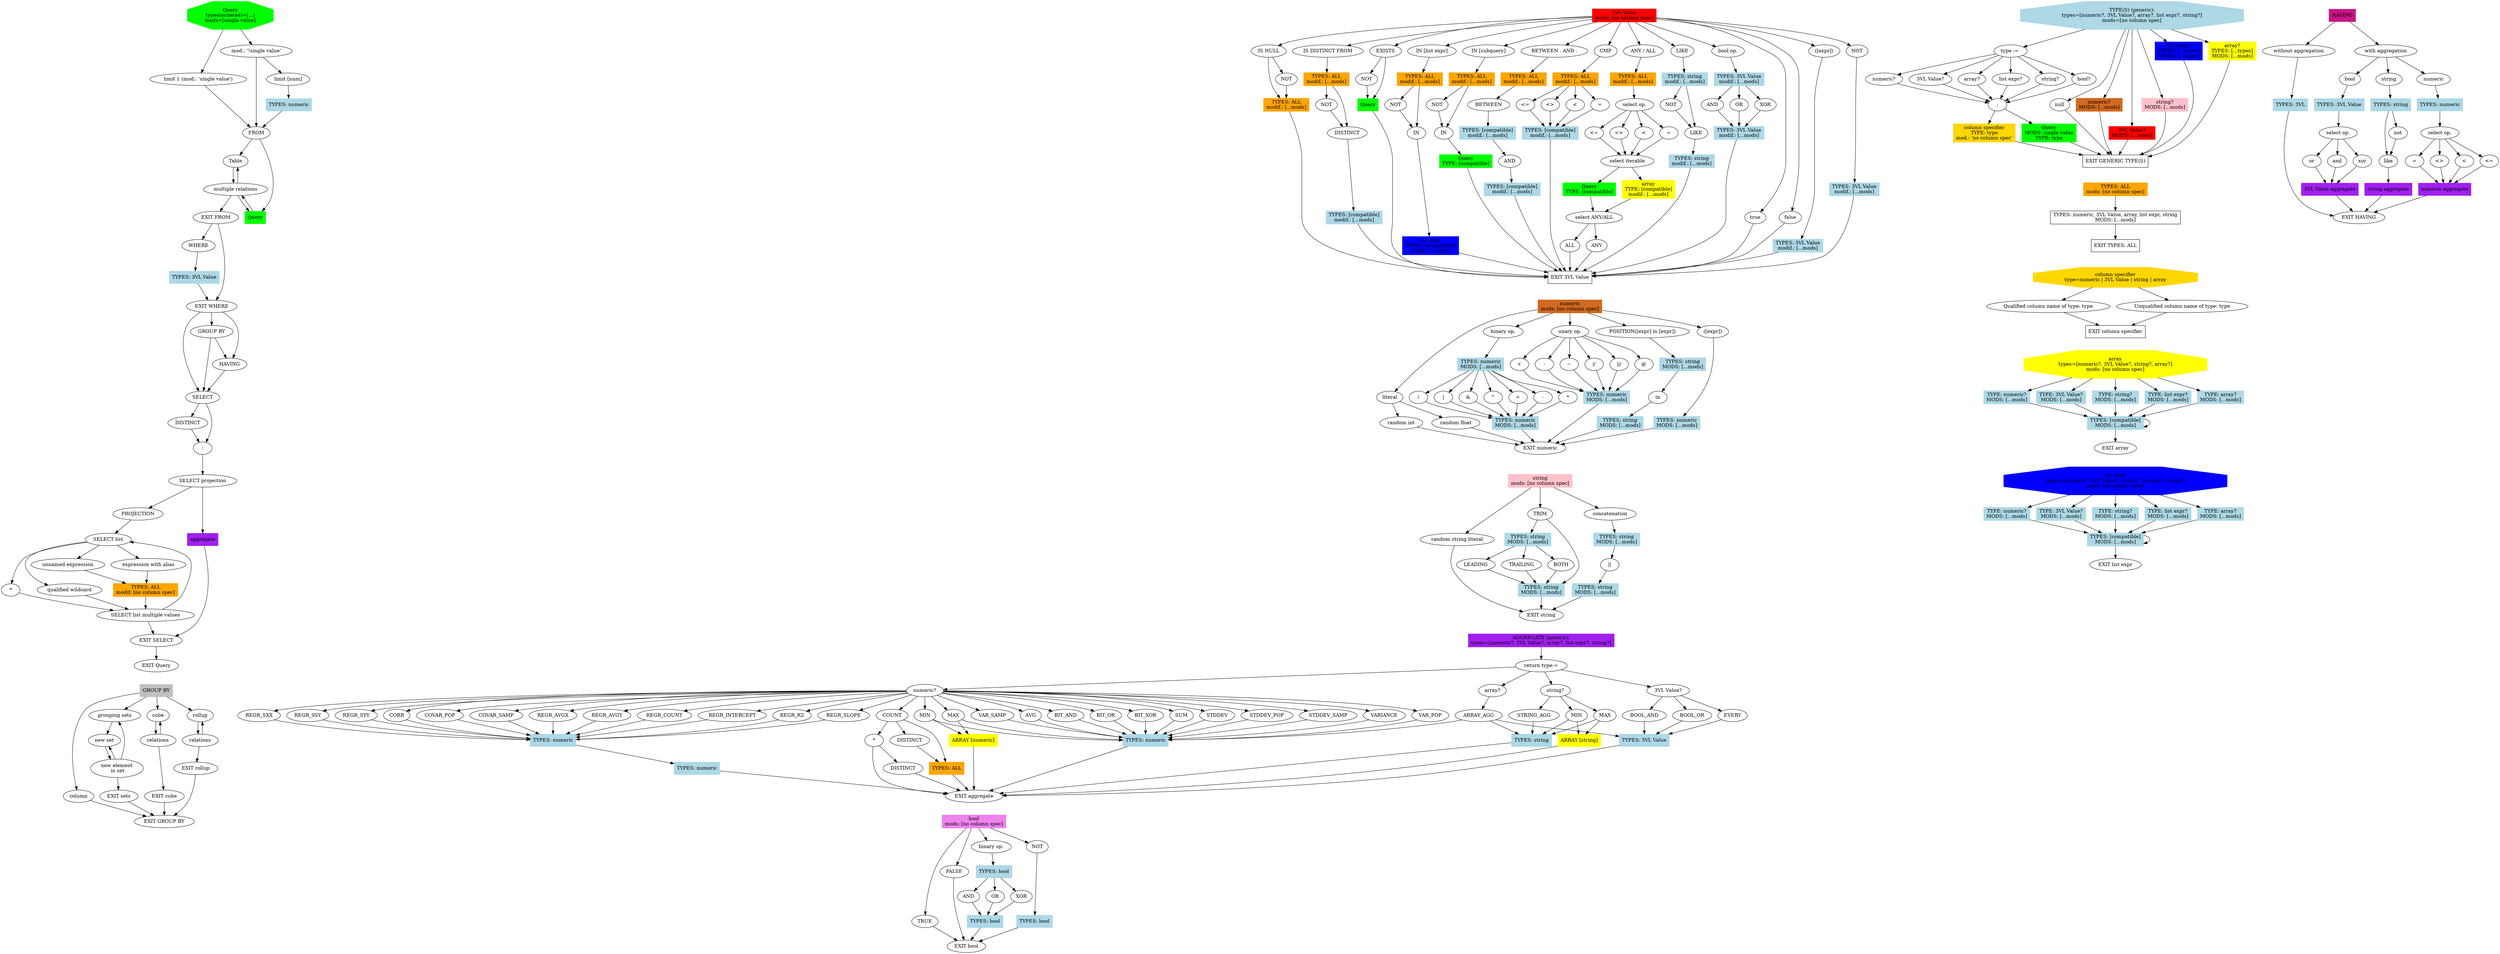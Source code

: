 # Structure is ALWAYS as follows:
# 1. General rule is place function definitions inside their own subgraphs.
# 2. Functional node begins from the node_name node.

# 3. Function definitions look as follows:
# 1) Node with parameters:
# subgraph def_{node_name} {
#     {node_name} [
#         TYPES="[{type_name}, ...]" OR "[any]" OR "[known]" OR "[compatible]",
#         TYPE="{type_name}, ..." OR "known",
#         MODS="[{mod_name}, ...]" OR "[...]" (passes all argument triggers further),
#         ...
#     ]
#     ...
# }
# TYPE, TYPES and MOD in definitions are only for type-checking.
# All specified types of modifiers (TYPE, TYPES, MOD) are required to be passed by caller.
# If TYPES="[any]", all types are selected.
# If TYPES="[compatible]" or TYPES="[known]", the types are popped from the reprective stacks.
# from the respective stacks

# 4. Optional node (with a question mark at the end in definition label):
# {node_name} [OPTIONAL="option_name"]
# option_name is the name of an option listed in function declaration.
# The node will be turned off or on respective to the function call parameters.

# 5. Exit a callable node:
# EXIT_{node_name} [label="EXIT {node_label}"]

# 6. Call a callable node with params:
# call{caller_num}_{node_name} [TYPES={...}, MODS={...}, ...]
# ... -> call...
# there can be multiple callers, so each caller should have a unique id
# values of TYPES and MOD are exact mathes to those in definition

# 7. Call a callable node without params:
# call{caller_num}_{node_name} [...]
# ... -> call...

# 8. These are ignored:
# 1) ... -> ... [color=none]
# 2) Graphviz params in [] (label, shape...)

# 9. Define a node before referencing it:
# FROM []
# Query -> FROM

# 10. Don't do this:
# ... -> ... -> ...

# 11. subgraph ignore {} is completely ignored

# 12. Do NOT use block comments /* */

# 13 [temporary]. Mark nodes that will generate a literal value with 100%
# probability as node[literal="t"]

# 14. To use modifiers provided in arguments, mark a node with trigger="MOD. NAME", trigger_mode="off" / trigger_mode="on"

digraph G {
    subgraph def_Query {
        Query [TYPES="[any]", MODS="[single value]", label="Query\ntypes(ordered)=[...]\nmods=[single value]", shape=octagon, style=filled, color=green]
        EXIT_Query [label="EXIT Query"]

        FROM []

        single_value_true [label="limit 1 (mod.: 'single value')", trigger="single value", trigger_mode="on"]
        Query -> single_value_true
        single_value_true -> FROM

        single_value_false [label="mod.: '!single value'", trigger="single value", trigger_mode="off"]
        Query -> single_value_false
        single_value_false -> FROM

        limit [label="limit [num]"]
        single_value_false -> limit
        call61_types [TYPES="[numeric]", MODS="[no column spec]", label="TYPES: numeric", shape=rectangle, style=filled, color=lightblue]
        limit -> call61_types
        call61_types -> FROM

        FROM_multiple_relations [label="multiple relations"]

        Table []
        FROM -> Table
        Table -> FROM_multiple_relations
        FROM_multiple_relations -> Table

        call0_Query [label="Query", shape=rectangle, TYPES="[any]", MODS="[]", style=filled, color=green]
        FROM -> call0_Query
        call0_Query -> FROM_multiple_relations
        FROM_multiple_relations -> call0_Query

        EXIT_FROM [label="EXIT FROM"]
        FROM_multiple_relations -> EXIT_FROM

        WHERE [label="WHERE"]
        EXIT_FROM -> WHERE

        call53_types [TYPES="[3VL Value]", label="TYPES: 3VL Value", shape=rectangle, style=filled, color=lightblue]
        WHERE -> call53_types

        SELECT []
        EXIT_WHERE [label="EXIT WHERE"]
        call53_types -> EXIT_WHERE
        EXIT_WHERE -> SELECT
        EXIT_FROM -> EXIT_WHERE

        call0_group_by[label="GROUP BY"]
        EXIT_WHERE -> call0_group_by
        
        call0_having[label = "HAVING"]
        call0_group_by -> call0_having
        EXIT_WHERE -> call0_having
        SELECT []
        EXIT_SELECT [label="EXIT SELECT"]
        call0_group_by -> SELECT
        call0_having -> SELECT
        // call0_group_by [label="GROUP BY Statement", TYPES="[known]", shape=rectangle, style=filled, color=gray]
        // EXIT_WHERE -> call0_group_by
        // call0_group_by -> SELECT

        SELECT_DISTINCT [label="DISTINCT"]
        // SELECT_PERCENT [label="PERCENT"]
        // SELECT_TOP [label="TOP"]
        // call43_types [TYPES="[numeric]", label="TYPES: numeric", shape=rectangle, style=filled, color=lightblue]
        // SELECT_WITH_TIES [label="WITH TIES"]
        SELECT_distinct_end [label=";"]
        // SELECT_percent_end [label=";"]

        SELECT -> SELECT_DISTINCT
        SELECT_DISTINCT -> SELECT_distinct_end
        SELECT -> SELECT_distinct_end
        // SELECT_distinct_end -> SELECT_TOP
        // SELECT_TOP -> call43_types
        // call43_types -> SELECT_PERCENT
        // SELECT_PERCENT -> SELECT_percent_end
        // call43_types -> SELECT_percent_end
        // SELECT_percent_end -> SELECT_WITH_TIES

        SELECT_projection [label="SELECT projection"]
        PROJECTION[]
        SELECT_projection -> PROJECTION
        // SELECT_WITH_TIES -> SELECT_projection
        SELECT_distinct_end -> SELECT_projection
        // SELECT_percent_end -> SELECT_projection
        //COUNT_wildcard[label="COUNT(*)"]
        //COUNT_distinct[label="DISTINCT"]
        
        call0_aggregate [label="aggregate", TYPES = "[any]", shape="rectagle", style=filled, color=purple]
        SELECT_projection -> call0_aggregate
        call0_aggregate -> EXIT_SELECT

        SELECT_list [label="SELECT list"]
        SELECT_wildcard[label="*"]
        SELECT_qualified_wildcard[label="qualified wildcard"]
        SELECT_unnamed_expr[label="unnamed expression"]
        SELECT_expr_with_alias[label="expression with alias"]
        SELECT_list_multiple_values[label="SELECT list multiple values"]

        PROJECTION -> SELECT_list
        SELECT_list -> SELECT_wildcard
        SELECT_list -> SELECT_qualified_wildcard
        SELECT_list -> SELECT_unnamed_expr
        SELECT_list -> SELECT_expr_with_alias
        call7_types_all [label="TYPES: ALL\nmodif: [no column spec]", MODS="[no column spec]", shape=rectangle, style=filled, color=orange]
        SELECT_unnamed_expr -> call7_types_all
        SELECT_expr_with_alias -> call7_types_all

        // call0_aggregate_function [label="aggregate function*", TYPES="[known]", shape=rectangle, style=filled, color=peru]
        SELECT_wildcard -> SELECT_list_multiple_values // call0_aggregate_function
        SELECT_qualified_wildcard -> SELECT_list_multiple_values // call0_aggregate_function
        // call0_aggregate_function -> SELECT_list_multiple_values
        call7_types_all -> SELECT_list_multiple_values // call0_aggregate_function
        SELECT_list_multiple_values -> EXIT_SELECT
        SELECT_list_multiple_values -> SELECT_list

        // call0_having [label="HAVING", TYPES="[known]", MODS="[]", shape=rectangle, style=filled, color=mediumvioletred]
        // EXIT_SELECT -> call0_having
        // call0_having -> EXIT_Query
        
        EXIT_SELECT -> EXIT_Query
    }

    subgraph def_VAL_3 {
        VAL_3 [shape=rectangle, label="3VL Value\nmods: [no column spec]", MODS="[no column spec]", style=filled, color=red]
        EXIT_VAL_3 [shape=rectangle, label="EXIT 3VL Value"]

        IsNull [label="IS NULL"]
        call0_types_all [label="TYPES: ALL\nmodif.: [...mods]", MODS="[...]", shape=rectangle, style=filled, color=orange]
        VAL_3 -> IsNull
        IsNull -> call0_types_all
        IsNull_not [label="NOT"]
        IsNull -> IsNull_not
        IsNull_not -> call0_types_all
        call0_types_all -> EXIT_VAL_3

        IsDistinctFrom [label="IS DISTINCT FROM"]
        call1_types_all [label="TYPES: ALL\nmodif.: [...mods]", MODS="[...]", shape=rectangle, style=filled, color=orange]
        IsDistinctNOT [label="NOT"]
        DISTINCT []
        call21_types [MODS="[...]", TYPES="[compatible]", label="TYPES: [compatible]\nmodif.: [...mods]", shape=rectangle, style=filled, color=lightblue]
        VAL_3 -> IsDistinctFrom
        IsDistinctFrom -> call1_types_all
        call1_types_all -> IsDistinctNOT
        IsDistinctNOT -> DISTINCT
        call1_types_all -> DISTINCT
        DISTINCT -> call21_types
        call21_types -> EXIT_VAL_3

        Exists_not [label="NOT"]
        Exists [label="EXISTS"]
        call2_Query [TYPES="[any]", MODS="[]", label="Query", shape=rectangle, style=filled, color=green]
        VAL_3 -> Exists
        Exists -> call2_Query
        call2_Query -> EXIT_VAL_3
        Exists -> Exists_not
        Exists_not -> call2_Query

        InList[label="IN [list expr]"]
        InListNot [label="NOT"]
        InListIn [label="IN"]
        VAL_3 -> InList
        call2_types_all [label="TYPES: ALL\nmodif.: [...mods]", MODS="[...]", shape=rectangle, style=filled, color=orange]
        InList -> call2_types_all
        call2_types_all -> InListNot
        InListNot -> InListIn
        call2_types_all -> InListIn
        call1_list_expr [TYPES="[compatible]", MODS="[...]", label="list expr\nTYPES: [compatible]\nmodif.: [...mods]", shape=rectangle, style=filled, color=blue]
        InListIn -> call1_list_expr
        call1_list_expr -> EXIT_VAL_3

        InSubquery[label="IN [subquery]"]
        InSubqueryNot [label="NOT"]
        InSubqueryIn [label="IN"]
        call3_types_all [label="TYPES: ALL\nmodif.: [...mods]", MODS="[...]", shape=rectangle, style=filled, color=orange]
        VAL_3 -> InSubquery
        InSubquery -> call3_types_all
        call3_types_all -> InSubqueryNot
        InSubqueryNot -> InSubqueryIn
        call3_types_all -> InSubqueryIn
        call3_Query [TYPES="[compatible]", MODS="[]", label="Query\nTYPE: [compatible]", shape=rectangle, style=filled, color=green]
        InSubqueryIn -> call3_Query
        call3_Query -> EXIT_VAL_3

        Between[label="BETWEEN . AND ."]
        BetweenBetween [label="BETWEEN"]
        BetweenBetweenAnd [label="AND"]
        VAL_3 -> Between
        call4_types_all [label="TYPES: ALL\nmodif.: [...mods]", MODS="[...]", shape=rectangle, style=filled, color=orange]
        Between -> call4_types_all
        call4_types_all -> BetweenBetween
        call22_types [MODS="[...]", TYPES="[compatible]", label="TYPES: [compatible]\nmodif.: [...mods]", shape=rectangle, style=filled, color=lightblue]
        BetweenBetween -> call22_types
        call22_types -> BetweenBetweenAnd
        call23_types [MODS="[...]", TYPES="[compatible]", label="TYPES: [compatible]\nmodif.: [...mods]", shape=rectangle, style=filled, color=lightblue]
        BetweenBetweenAnd -> call23_types
        call23_types -> EXIT_VAL_3

        BinaryComp[label="CMP"]
        BinaryCompLess [label="<"]
        BinaryCompEqual [label="="]
        BinaryCompLessEqual [label="<="]
        BinaryCompUnEqual [label="<>"]
        VAL_3 -> BinaryComp
        call5_types_all [label="TYPES: ALL\nmodif.: [...mods]", MODS="[...]", shape=rectangle, style=filled, color=orange]
        BinaryComp -> call5_types_all
        call24_types [MODS="[...]", TYPES="[compatible]", label="TYPES: [compatible]\nmodif.: [...mods]", shape=rectangle, style=filled, color=lightblue]
        call5_types_all -> BinaryCompLess
        BinaryCompLess -> call24_types
        call5_types_all -> BinaryCompEqual
        BinaryCompEqual -> call24_types
        call5_types_all -> BinaryCompLessEqual
        BinaryCompLessEqual -> call24_types
        call5_types_all -> BinaryCompUnEqual
        BinaryCompUnEqual -> call24_types
        call24_types -> EXIT_VAL_3

        AnyAll[label="ANY / ALL"]
        AnyAllSelectOp[label="select op."]
        AnyAllLess [label="<"]
        AnyAllEqual [label="="]
        AnyAllLessEqual [label="<="]
        AnyAllUnEqual [label="<>"]
        AnyAllSelectIter[label="select iterable"]
        AnyAllAnyAll[label="select ANY/ALL"]
        AnyAllAnyAllAny[label="ANY"]
        AnyAllAnyAllAll[label="ALL"]
        VAL_3 -> AnyAll
        call6_types_all [label="TYPES: ALL\nmodif.: [...mods]", MODS="[...]", shape=rectangle, style=filled, color=orange]
        AnyAll -> call6_types_all
        call6_types_all -> AnyAllSelectOp
        AnyAllSelectOp -> AnyAllLess
        AnyAllLess -> AnyAllSelectIter
        AnyAllSelectOp -> AnyAllEqual
        AnyAllEqual -> AnyAllSelectIter
        AnyAllSelectOp -> AnyAllLessEqual
        AnyAllLessEqual -> AnyAllSelectIter
        AnyAllSelectOp -> AnyAllUnEqual
        AnyAllUnEqual -> AnyAllSelectIter
        call4_Query [TYPES="[compatible]", label="Query\nTYPE: [compatible]", shape=rectangle, style=filled, color=green]
        AnyAllSelectIter -> call4_Query
        call4_Query -> AnyAllAnyAll
        call1_array [TYPES="[compatible]", MODS="[...]", label="array\nTYPE: [compatible]\nmodif.: [...mods]", shape=rectangle, style=filled, color=yellow]
        AnyAllSelectIter -> call1_array
        call1_array -> AnyAllAnyAll
        AnyAllAnyAll -> AnyAllAnyAllAny
        AnyAllAnyAllAny -> EXIT_VAL_3
        AnyAllAnyAll -> AnyAllAnyAllAll
        AnyAllAnyAllAll -> EXIT_VAL_3

        BinaryStringLike[label="LIKE"]
        BinaryStringLikeNot [label="NOT"]
        BinaryStringLikeIn [label="LIKE"]
        VAL_3 -> BinaryStringLike
        call25_types [MODS="[...]", TYPES="[string]", label="TYPES: string\nmodif.: [...mods]", shape=rectangle, style=filled, color=lightblue]
        BinaryStringLike -> call25_types
        call25_types -> BinaryStringLikeNot
        BinaryStringLikeNot -> BinaryStringLikeIn
        call25_types -> BinaryStringLikeIn
        call26_types [MODS="[...]", TYPES="[string]", label="TYPES: string\nmodif.: [...mods]", shape=rectangle, style=filled, color=lightblue]
        BinaryStringLikeIn -> call26_types
        call26_types -> EXIT_VAL_3

        BinaryBooleanOpV3[label="bool op."]
        BinaryBooleanOpV3AND [label="AND"]
        BinaryBooleanOpV3OR [label="OR"]
        BinaryBooleanOpV3XOR [label="XOR"]
        VAL_3 -> BinaryBooleanOpV3
        call27_types [MODS="[...]", TYPES="[3VL Value]", label="TYPES: 3VL Value\nmodif.: [...mods]", shape=rectangle, style=filled, color=lightblue]
        BinaryBooleanOpV3 -> call27_types
        call27_types -> BinaryBooleanOpV3AND
        call28_types [MODS="[...]", TYPES="[3VL Value]", label="TYPES: 3VL Value\nmodif.: [...mods]", shape=rectangle, style=filled, color=lightblue]
        BinaryBooleanOpV3AND -> call28_types
        call27_types -> BinaryBooleanOpV3OR
        BinaryBooleanOpV3OR -> call28_types
        call27_types -> BinaryBooleanOpV3XOR
        BinaryBooleanOpV3XOR -> call28_types
        call28_types -> EXIT_VAL_3

        true [literal="t"]
        VAL_3 -> true
        true -> EXIT_VAL_3
        false [literal="t"]
        VAL_3 -> false
        false -> EXIT_VAL_3

        Nested_VAL_3[label="([expr])"]
        VAL_3 -> Nested_VAL_3
        call29_types [MODS="[...]", TYPES="[3VL Value]", label="TYPES: 3VL Value\nmodif.: [...mods]", shape=rectangle, style=filled, color=lightblue]
        Nested_VAL_3 -> call29_types
        call29_types -> EXIT_VAL_3

        UnaryNot_VAL_3[label="NOT"]
        call30_types [MODS="[...]", TYPES="[3VL Value]", label="TYPES: 3VL Value\nmodif.: [...mods]", shape=rectangle, style=filled, color=lightblue]
        VAL_3 -> UnaryNot_VAL_3
        UnaryNot_VAL_3 -> call30_types
        call30_types -> EXIT_VAL_3
    }

    subgraph def_numeric {
        numeric [shape=rectangle, label="numeric\nmods: [no column spec]", MODS="[no column spec]", style=filled, color=chocolate]
        EXIT_numeric [label="EXIT numeric"]

        numeric_literal[label="literal", literal="t"]
        numeric -> numeric_literal
        numeric_literal_int[label="random int", literal="t"]
        numeric_literal -> numeric_literal_int
        numeric_literal_int -> EXIT_numeric
        numeric_literal_float[label="random float", literal="t"]
        numeric_literal -> numeric_literal_float
        numeric_literal_float -> EXIT_numeric

        BinaryNumericOp[label="binary op."]
        call47_types [TYPES="[numeric]", MODS="[...]", label="TYPES: numeric\nMODS: [...mods]", shape=rectangle, style=filled, color=lightblue]
        numeric -> BinaryNumericOp
        call48_types [TYPES="[numeric]", MODS="[...]", label="TYPES: numeric\nMODS: [...mods]", shape=rectangle, style=filled, color=lightblue]
        BinaryNumericOp -> call48_types
        binary_numeric_plus [label="+"]
        call48_types -> binary_numeric_plus
        binary_numeric_plus -> call47_types
        binary_numeric_minus [label="-"]
        call48_types -> binary_numeric_minus
        binary_numeric_minus -> call47_types
        binary_numeric_mul [label="*"]
        call48_types -> binary_numeric_mul
        binary_numeric_mul -> call47_types
        binary_numeric_div [label="/"]
        call48_types -> binary_numeric_div
        binary_numeric_div -> call47_types
        binary_numeric_bin_or [label="|"]
        call48_types -> binary_numeric_bin_or
        binary_numeric_bin_or -> call47_types
        binary_numeric_bin_and [label="&"]
        call48_types -> binary_numeric_bin_and
        binary_numeric_bin_and -> call47_types
        binary_numeric_bin_xor [label="^"]
        call48_types -> binary_numeric_bin_xor
        binary_numeric_bin_xor -> call47_types
        call47_types -> EXIT_numeric

        UnaryNumericOp [label="unary op."]
        call1_types [TYPES="[numeric]", MODS="[...]", label="TYPES: numeric\nMODS: [...mods]", shape=rectangle, style=filled, color=lightblue]
        numeric -> UnaryNumericOp
        unary_numeric_plus[label="+"]
        UnaryNumericOp -> unary_numeric_plus
        unary_numeric_plus -> call1_types
        unary_numeric_minus[label="-"]
        UnaryNumericOp -> unary_numeric_minus
        unary_numeric_minus -> call1_types
        unary_numeric_bin_not [label="~"]
        UnaryNumericOp -> unary_numeric_bin_not
        unary_numeric_bin_not -> call1_types
        unary_numeric_sq_root [label="|/"]
        UnaryNumericOp -> unary_numeric_sq_root
        unary_numeric_sq_root -> call1_types
        unary_numeric_cub_root [label="||/"]
        UnaryNumericOp -> unary_numeric_cub_root
        unary_numeric_cub_root -> call1_types
        // unary_numeric_postfix_fact [label="!"]         // THESE 2 WERE REMOVED FROM POSTGRESQL
        // UnaryNumericOp -> unary_numeric_postfix_fact
        // unary_numeric_postfix_fact -> call1_types
        // unary_numeric_prefix_fact [label="!!"]
        // UnaryNumericOp -> unary_numeric_prefix_fact
        // unary_numeric_prefix_fact -> call1_types
        unary_numeric_abs [label="@"]
        UnaryNumericOp -> unary_numeric_abs
        unary_numeric_abs -> call1_types
        call1_types -> EXIT_numeric

        numeric_string_Position[label="POSITION([expr] in [expr])"]
        numeric -> numeric_string_Position
        call2_types [TYPES="[string]", MODS="[...]", label="TYPES: string\nMODS: [...mods]", shape=rectangle, style=filled, color=lightblue]
        numeric_string_Position -> call2_types
        string_position_in [label="in"]
        call2_types -> string_position_in
        call3_types [TYPES="[string]", MODS="[...]", label="TYPES: string\nMODS: [...mods]", shape=rectangle, style=filled, color=lightblue]
        string_position_in -> call3_types
        call3_types -> EXIT_numeric

        Nested_numeric[label="([expr])"]
        numeric -> Nested_numeric
        call4_types [TYPES="[numeric]", MODS="[...]", label="TYPES: numeric\nMODS: [...mods]", shape=rectangle, style=filled, color=lightblue]
        Nested_numeric -> call4_types
        call4_types -> EXIT_numeric
    }

    subgraph def_string {
        string [label="string\nmods: [no column spec]", MODS="[no column spec]", shape=rectangle, style=filled, color=pink]
        EXIT_string [label="EXIT string"]

        string_literal [label="random string literal", literal="t"]
        string -> string_literal
        string_literal -> EXIT_string

        string_trim[label="TRIM"]
        string -> string_trim
        call5_types [TYPES="[string]", MODS="[...]", label="TYPES: string\nMODS: [...mods]", shape=rectangle, style=filled, color=lightblue]
        string_trim -> call5_types
        call6_types [TYPES="[string]", MODS="[...]", label="TYPES: string\nMODS: [...mods]", shape=rectangle, style=filled, color=lightblue]
        string_trim -> call6_types
        BOTH []
        call6_types -> BOTH
        BOTH -> call5_types
        LEADING []
        call6_types -> LEADING
        LEADING -> call5_types
        TRAILING []
        call6_types -> TRAILING
        TRAILING -> call5_types
        call5_types -> EXIT_string

        string_concat [label="concatenation"]
        string -> string_concat
        call7_types [TYPES="[string]", MODS="[...]", label="TYPES: string\nMODS: [...mods]", shape=rectangle, style=filled, color=lightblue]
        string_concat -> call7_types
        string_concat_concat [label="||"]
        call7_types -> string_concat_concat
        call8_types [TYPES="[string]", MODS="[...]", label="TYPES: string\nMODS: [...mods]", shape=rectangle, style=filled, color=lightblue]
        string_concat_concat -> call8_types
        call8_types -> EXIT_string

        // string_substring[label="substring"]
        // string -> string_substring
        // call9_types [TYPES="[string]", MODS="[...]", label="TYPES: string\nMODS: [...mods]", shape=rectangle, style=filled, color=lightblue]
        // string_substring -> call9_types
        // string_substr_numeric_from_from[label="from"]
        // call9_types -> string_substr_numeric_from_from
        // call10_types [TYPES="[numeric]", MODS="[...]", label="TYPES: numeric\nMODS: [...mods]", shape=rectangle, style=filled, color=lightblue]
        // string_substr_numeric_from_from -> call10_types
        // call10_types -> EXIT_string
        // string_substr_numeric_len_len [label="length"]
        // call10_types -> string_substr_numeric_len_len
        // call11_types [TYPES="[numeric]", MODS="[...]", label="TYPES: numeric\nMODS: [...mods]", shape=rectangle, style=filled, color=lightblue]
        // string_substr_numeric_len_len -> call11_types
        // call11_types -> EXIT_string
    }
    
    subgraph def_bool {
        bool [label="bool\nmods: [no column spec]", shape=rectangle, MODS="[no column spec]", style=filled, color=violet]
        EXIT_bool [label = "EXIT bool"]
        
        bool_true [label="TRUE"]
        bool_false [label="FALSE"]
        
        bool -> bool_true
        bool -> bool_false
        bool_true -> EXIT_bool
        bool_false -> EXIT_bool
        
        BinaryBoolOp [label = "binary op."]
        BoolAnd [label="AND"]
        BoolOr [label="OR"]
        BoolXor [label = "XOR"]
        BoolNot [label = "NOT"]
        
        call62_types [TYPES="[bool]", label="TYPES: bool", shape=rectangle, style=filled, color=lightblue]
        bool -> BoolNot
        BoolNot -> call62_types
        call62_types -> EXIT_bool
        
        call54_types [TYPES="[bool]", label="TYPES: bool", shape=rectangle, style=filled, color=lightblue]
        bool -> BinaryBoolOp
        BinaryBoolOp -> call54_types
        call54_types -> BoolOr
        call54_types -> BoolXor
        call54_types -> BoolAnd
        
        call55_types [TYPES="[bool]", label="TYPES: bool", shape=rectangle, style=filled, color=lightblue]
        BoolOr -> call55_types
        BoolXor -> call55_types
        BoolAnd -> call55_types
        call55_types -> EXIT_bool
    }
    
    subgraph def_types {
        types [TYPES="[numeric, 3VL Value, array, list expr, string, bool]", MODS="[no column spec]", label="TYPE(S) (generic):\ntypes=[numeric?, 3VL Value?, array?, list expr?, string?]\nmods=[no column spec]", shape=octagon, style=filled, color=lightblue]
        EXIT_types [label="EXIT GENERIC TYPE(S)", shape=rectangle]

        types_select_type[label="type := "]
        types_select_type_end[label=";"]
        types -> types_select_type
        types_select_type_numeric[OPTIONAL="numeric", label="numeric?"]
        types_select_type -> types_select_type_numeric
        types_select_type_numeric -> types_select_type_end
        types_select_type_3vl[OPTIONAL="3VL Value", label="3VL Value?"]
        types_select_type -> types_select_type_3vl
        types_select_type_3vl -> types_select_type_end
        types_select_type_array[OPTIONAL="array", label="array?"]
        types_select_type -> types_select_type_array
        types_select_type_array -> types_select_type_end
        types_select_type_list_expr[OPTIONAL="list expr", label="list expr?"]
        types_select_type -> types_select_type_list_expr
        types_select_type_list_expr -> types_select_type_end
        types_select_type_string[OPTIONAL="string", label="string?"]
        types_select_type -> types_select_type_string
        types_select_type_string -> types_select_type_end
        types_select_type_bool[OPTIONAL="bool", label="bool?"]
        types_select_type -> types_select_type_bool
        types_select_type_bool -> types_select_type_end


        call0_column_spec [TYPE="known", trigger="no column spec", trigger_mode="off", label="column specifier\nTYPE: type\nmod.: 'no column spec'", shape=rectangle, style=filled, color=gold]
        types_select_type_end -> call0_column_spec
        call0_column_spec -> EXIT_types

        call1_Query [TYPES="[known]", MODS="[single value]", label="Query\nMODS: single value\nTYPE: type", shape=rectangle, style=filled, color=green]
        types_select_type_end -> call1_Query
        call1_Query -> EXIT_types

        types_null [label="null"]
        types -> types_null
        types_null -> EXIT_types

        call0_numeric [OPTIONAL="numeric", label="numeric?\nMODS: [...mods]", MODS="[...]", shape=rectangle, style=filled, color=chocolate]
        types -> call0_numeric
        call0_numeric -> EXIT_types

        call1_VAL_3 [OPTIONAL="3VL Value", label="3VL Value?\nMODS: [...mods]", MODS="[...]", shape=rectangle, style=filled, color=red]
        types -> call1_VAL_3
        call1_VAL_3 -> EXIT_types

        call0_string [OPTIONAL="string", label="string?\nMODS: [...mods]", MODS="[...]", shape=rectangle, style=filled, color=pink]
        types -> call0_string
        call0_string -> EXIT_types

        call0_list_expr [OPTIONAL="list expr", TYPES="[known]", MODS="[...]", label="list expr?\nTYPES: [...types]\nMODS: [...mods]", shape=rectangle, style=filled, color=blue]
        types -> call0_list_expr
        call0_list_expr -> EXIT_types

        call0_array [OPTIONAL="array", TYPES="[known]", MODS="[...]", label="array?\nTYPES: [...types]\nMODS: [...mods]", shape=rectangle, style=filled, color=yellow]
        types -> call0_array
        call0_array -> EXIT_types
    }

    subgraph def_types_all {
        types_all [label="TYPES: ALL\nmods: [no column spec]", MODS="[no column spec]", shape=rectangle, style=filled, color=orange]
        EXIT_types_all [label="EXIT TYPES: ALL", shape=rectangle]

        call0_types [TYPES="[numeric, 3VL Value, array, list expr, string]", MODS="[...]", label="TYPES: numeric, 3VL Value, array, list expr, string\nMODS: [...mods]", shape=rectangle]
        types_all -> call0_types
        call0_types -> EXIT_types_all
    }

    subgraph def_column_spec {
        column_spec [TYPE="numeric, 3VL Value, string, array", label="column specifier\ntype=numeric | 3VL Value | string | array", shape=octagon, style=filled, color=gold]
        EXIT_column_spec [label="EXIT column specifier", shape=rectangle]

        qualified_name [label="Qualified column name of type: type"]
        column_spec -> qualified_name
        qualified_name -> EXIT_column_spec
        unqualified_name [label="Unqualified column name of type: type"]
        column_spec -> unqualified_name
        unqualified_name -> EXIT_column_spec
    }

    subgraph def_array {
        array [TYPES="[numeric, 3VL Value, string, list expr, array]", MODS="[no column spec]", label="array\ntypes=[numeric?, 3VL Value?, string?, array?]\nmods: [no column spec]", shape=octagon, style=filled, color=yellow]
        EXIT_array[label="EXIT array"]

        call50_types [TYPES="[compatible]", label="TYPES: [compatible]\nMODS: [...mods]", MODS="[...]", shape=rectangle, style=filled, color=lightblue]
        call50_types -> call50_types

        call12_types [OPTIONAL="numeric", TYPES="[numeric]", label="TYPE: numeric?\nMODS: [...mods]", MODS="[...]", shape=rectangle, style=filled, color=lightblue]
        array -> call12_types
        call12_types -> call50_types

        call13_types [OPTIONAL="3VL Value", TYPES="[3VL Value]", label="TYPE: 3VL Value?\nMODS: [...mods]", MODS="[...]", shape=rectangle, style=filled, color=lightblue]
        array -> call13_types
        call13_types -> call50_types

        call31_types [OPTIONAL="string", TYPES="[string]", label="TYPE: string?\nMODS: [...mods]", MODS="[...]", shape=rectangle, style=filled, color=lightblue]
        array -> call31_types
        call31_types -> call50_types

        call51_types [OPTIONAL="list expr", TYPES="[list expr]", label="TYPE: list expr?\nMODS: [...mods]", MODS="[...]", shape=rectangle, style=filled, color=lightblue]
        array -> call51_types
        call51_types -> call50_types

        call14_types [OPTIONAL="array", TYPES="[array]", label="TYPE: array?\nMODS: [...mods]", MODS="[...]", shape=rectangle, style=filled, color=lightblue]
        array -> call14_types
        call14_types -> call50_types
        
        call50_types -> EXIT_array
    }

    subgraph def_list_expr {
        list_expr[TYPES="[numeric, 3VL Value, string, list expr, array]", MODS="[no column spec]", label="list expr\ntypes=[numeric?, 3VL Value?, string?, list expr?, array?]\nmods: [no column spec]", shape=octagon, style=filled, color=blue]
        EXIT_list_expr[label="EXIT list expr"]

        call49_types [TYPES="[compatible]", label="TYPES: [compatible]\nMODS: [...mods]", MODS="[...]", shape=rectangle, style=filled, color=lightblue]

        call16_types [OPTIONAL="numeric", TYPES="[numeric]", label="TYPE: numeric?\nMODS: [...mods]", MODS="[...]", shape=rectangle, style=filled, color=lightblue]
        list_expr -> call16_types
        call16_types -> call49_types

        call17_types [OPTIONAL="3VL Value", TYPES="[3VL Value]", label="TYPE: 3VL Value?\nMODS: [...mods]", MODS="[...]", shape=rectangle, style=filled, color=lightblue]
        list_expr -> call17_types
        call17_types -> call49_types

        call18_types [OPTIONAL="string", TYPES="[string]", label="TYPE: string?\nMODS: [...mods]", MODS="[...]", shape=rectangle, style=filled, color=lightblue]
        list_expr -> call18_types
        call18_types -> call49_types

        call19_types [OPTIONAL="list expr", TYPES="[list expr]", label="TYPE: list expr?\nMODS: [...mods]", MODS="[...]", shape=rectangle, style=filled, color=lightblue]
        list_expr -> call19_types
        call19_types -> call49_types

        call20_types [OPTIONAL="array", TYPES="[array]", label="TYPE: array?\nMODS: [...mods]", MODS="[...]", shape=rectangle, style=filled, color=lightblue]
        list_expr -> call20_types
        call20_types -> call49_types

        call49_types -> call49_types
        call49_types -> EXIT_list_expr
    }
    
    subgraph def_group_by {
        group_by [label="GROUP BY", shape=rectangle, style=filled, color=gray]
        EXIT_group_by [label="EXIT GROUP BY"]

        grouping_column[label="column"]
        grouping_sets[label="grouping sets"]
        grouping_cube[label="cube"]
        grouping_rollup[label="rollup"]
        
        group_by -> grouping_column
        
        group_by -> grouping_sets
        group_new_set[label = "new set"]
        group_set_element [label = "new element\n in set"]
        EXIT_sets[label = "EXIT sets"]
        grouping_sets -> group_new_set
        group_new_set -> group_set_element
        group_set_element -> grouping_sets
        group_set_element -> group_new_set
        group_set_element -> EXIT_sets

        group_by -> grouping_cube
        cube_relations[label="relations"]
        grouping_cube -> cube_relations
        cube_relations -> grouping_cube
        EXIT_cube [label = "EXIT cube"]
        cube_relations -> EXIT_cube

        group_by -> grouping_rollup
        rollup_relations[label="relations"]
        grouping_rollup -> rollup_relations
        rollup_relations -> grouping_rollup
        EXIT_rollup [label = "EXIT rollup"]
        rollup_relations -> EXIT_rollup

        grouping_column -> EXIT_group_by
        EXIT_sets -> EXIT_group_by
        EXIT_cube -> EXIT_group_by
        EXIT_rollup -> EXIT_group_by
    

        
    }

    subgraph def_having {
        having [label="HAVING", shape=rectangle, style=filled, color=mediumvioletred]
        EXIT_having [label="EXIT HAVING"]
        not_having_aggr [label = "without aggregation"]
        call64_types [TYPES="[3VL Value]", label = "TYPES: 3VL", shape=rectangle, style=filled, color=lightblue]
        having -> not_having_aggr
        not_having_aggr -> call64_types
        call64_types -> EXIT_having

        having_aggr [label="with aggregation"]
        having -> having_aggr
        having_bool[label="bool"]
        having_string[label="string"]
        having_numeric[label="numeric"]
        
        having_aggr -> having_numeric
        having_aggr -> having_bool
        having_aggr -> having_string

        call65_types[TYPES="[numeric]", label = "TYPES: numeric", shape=rectangle, style=filled, color=lightblue]
        call66_types[TYPES="[3VL Value]", label = "TYPES: 3VL Value", shape=rectangle, style=filled, color=lightblue]
        call67_types[TYPES="[string]", label = "TYPES: string", shape=rectangle, style=filled, color=lightblue]
        
        call1_aggregate[TYPES="[numeric]", label="numeric aggregate", shape="rectagle", style=filled, color=purple]
        call2_aggregate[TYPES="[3VL Value]", label="3VL Value aggregate", shape="rectagle", style=filled, color=purple]
        call3_aggregate[TYPES="[string]", label = "string aggregate", shape="rectagle", style=filled, color=purple]        
        
        having_num_op[label="select op."]
        having_numeric -> call65_types
        call65_types -> having_num_op
        having_eq[label="="]
        having_neq[label="<>"]
        having_le[label="<"]
        having_leq[label="<="]
        having_num_op -> having_le
        having_num_op -> having_neq
        having_num_op -> having_eq
        having_num_op -> having_leq
        having_le -> call1_aggregate
        having_eq -> call1_aggregate
        having_neq -> call1_aggregate
        having_leq -> call1_aggregate
        call1_aggregate -> EXIT_having

        having_bool_op[label="select op."]
        having_bool -> call66_types
        call66_types -> having_bool_op
        having_or[label="or"]
        having_and[label="and"]
        having_xor[label="xor"]
        having_bool_op -> having_or
        having_bool_op -> having_xor
        having_bool_op -> having_and
        having_or -> call2_aggregate
        having_xor -> call2_aggregate
        having_and -> call2_aggregate
        call2_aggregate -> EXIT_having

        having_like[label="like"]
        having_not_like[label="not"]
        having_string -> call67_types
        call67_types -> having_not_like
        call67_types -> having_like
        having_not_like -> having_like
        having_like -> call3_aggregate
        call3_aggregate -> EXIT_having
        //having -> EXIT_having
    }       

    subgraph def_aggregate {
        aggregate [TYPES="[numeric, array, string, 3VL Value]", label="AGGREGATE (generic):\ntypes=[numeric?, 3VL Value?, array?, list expr?, string?]", shape=rectangle, style=filled, color=purple]        
        EXIT_aggregate [label="EXIT aggregate"]
        
        aggregate_select_return_type [label="return type:="]
        aggregate -> aggregate_select_return_type
        aggregate_select_type_numeric[OPTIONAL="numeric", label="numeric?"]
        aggregate_select_type_array[OPTIONAL="array", label="array?"]
        aggregate_select_type_string[OPTIONAL="string", label="string?"]
        aggregate_select_type_bool[OPTIONAL="3VL Value", label="3VL Value?"]

        aggregate_select_return_type -> aggregate_select_type_numeric
        aggregate_select_return_type -> aggregate_select_type_array
        aggregate_select_return_type -> aggregate_select_type_string
        aggregate_select_return_type -> aggregate_select_type_bool
        
        call56_types [TYPES="[3VL Value]", label="TYPES: 3VL Value", shape=rectangle, style=filled, color=lightblue]
        //call57_types [TYPES="[array]", label="TYPES: array", shape=rectangle, style=filled, color=lightblue]
        call52_types [TYPES="[numeric]", label="TYPES: numeric", shape=rectangle, style=filled, color=lightblue]
        //call58_types [TYPES="[string]", label="TYPES: string", shape=rectangle, style=filled, color=lightblue]
        //call62_types [TYPES="[numeric]", label="TYPES: numeric", shape=rectangle, style=filled, color=lightblue]
        call63_types [TYPES="[string]", label="TYPES: string", shape=rectangle, style=filled, color=lightblue]
        call56_types -> EXIT_aggregate
        call52_types -> EXIT_aggregate
        //call57_types -> EXIT_aggregate  
        call63_types -> EXIT_aggregate

        ARRAY_AGG[]
        aggregate_select_type_array -> ARRAY_AGG
        ARRAY_AGG -> call52_types //numeric
        ARRAY_AGG -> call63_types //string
        ARRAY_AGG -> call56_types //bool 
        
        AVG[]
        aggregate_select_type_numeric -> AVG
        AVG -> call52_types
        
        BIT_AND[]
        aggregate_select_type_numeric -> BIT_AND
        BIT_AND -> call52_types

        BIT_OR[]
        aggregate_select_type_numeric -> BIT_OR
        BIT_OR -> call52_types

        BIT_XOR[]
        aggregate_select_type_numeric -> BIT_XOR
        BIT_XOR -> call52_types

        SUM[]
        aggregate_select_type_numeric -> SUM
        SUM -> call52_types

        BOOL_AND[]
        aggregate_select_type_bool -> BOOL_AND
        BOOL_AND -> call56_types

        BOOL_OR[]
        aggregate_select_type_bool -> BOOL_OR
        BOOL_OR -> call56_types

        EVERY[]
        aggregate_select_type_bool -> EVERY
        EVERY -> call56_types

        MAX_string[label = "MAX"]
        call2_array [TYPES="[string]", label = "ARRAY [string]", shape=rectangle, style=filled, color=yellow]
        call2_array -> EXIT_aggregate
        MAX_string -> call2_array
        aggregate_select_type_string -> MAX_string
        MAX_string -> call63_types

        MIN_string[label="MIN"]
        MIN_string -> call2_array
        aggregate_select_type_string -> MIN_string
        MIN_string -> call63_types


        MAX_numeric[label = "MAX"]
        aggregate_select_type_numeric -> MAX_numeric
        MAX_numeric -> call52_types
        call3_array [TYPES="[numeric]", label = "ARRAY [numeric]", shape=rectangle, style=filled, color=yellow]
        MAX_numeric -> call3_array
        call3_array -> EXIT_aggregate

        MIN_numeric[label="MIN"]
        aggregate_select_type_numeric -> MIN_numeric
        MIN_numeric -> call52_types
        MIN_numeric -> call3_array
    

        STRING_AGG[]
        aggregate_select_type_string -> STRING_AGG
        STRING_AGG -> call63_types
        
        COUNT[]
        aggregate_select_type_numeric -> COUNT
        COUNT_wildcard[label="*"]
        COUNT_distinct[label="DISTINCT"]
        COUNT_distinct_wildcard[label="DISTINCT"]
        call8_types_all [TYPES="[any]", label="TYPES: ALL", shape=rectangle, style=filled, color=orange]
        COUNT -> COUNT_wildcard
        COUNT -> COUNT_distinct
        COUNT -> call8_types_all
        COUNT_distinct -> call8_types_all
        call8_types_all -> EXIT_aggregate
        COUNT_wildcard -> EXIT_aggregate
        COUNT_wildcard -> COUNT_distinct_wildcard
        COUNT_distinct_wildcard -> EXIT_aggregate
        
        CORR[]
        COVAR_POP[]
        COVAR_SAMP[]
        REGR_AVGX[]
        REGR_AVGY[]
        REGR_COUNT[]
        REGR_INTERCEPT[]
        REGR_R2[]
        REGR_SLOPE[]
        REGR_SXX[]
        REGR_SSY[]
        REGR_SYY[]
        
        aggregate_select_type_numeric -> CORR
        aggregate_select_type_numeric -> COVAR_POP
        aggregate_select_type_numeric -> COVAR_SAMP
        aggregate_select_type_numeric -> REGR_AVGX
        aggregate_select_type_numeric -> REGR_AVGY
        aggregate_select_type_numeric -> REGR_COUNT
        aggregate_select_type_numeric -> REGR_INTERCEPT
        aggregate_select_type_numeric -> REGR_R2
        aggregate_select_type_numeric -> REGR_SLOPE
        aggregate_select_type_numeric -> REGR_SXX
        aggregate_select_type_numeric -> REGR_SSY
        aggregate_select_type_numeric -> REGR_SYY
        
        call68_types[TYPES="[numeric]", label="TYPES: numeric", shape=rectangle, style=filled, color=lightblue]
        CORR -> call68_types
        COVAR_POP  -> call68_types
        COVAR_SAMP -> call68_types
        REGR_AVGX -> call68_types
        REGR_AVGY -> call68_types
        REGR_COUNT -> call68_types
        REGR_INTERCEPT -> call68_types
        REGR_R2 -> call68_types
        REGR_SLOPE -> call68_types
        REGR_SXX -> call68_types
        REGR_SSY -> call68_types
        REGR_SYY -> call68_types
        
        call69_types[TYPES="[numeric]", label="TYPES: numeric", shape=rectangle, style=filled, color=lightblue]
        call68_types -> call69_types
        call69_types -> EXIT_aggregate
        
        
        STDDEV[]
        STDDEV_POP[]
        STDDEV_SAMP[]
        VARIANCE[]
        VAR_POP[]
        VAR_SAMP[]
        
        aggregate_select_type_numeric -> STDDEV
        aggregate_select_type_numeric -> STDDEV_POP
        aggregate_select_type_numeric -> STDDEV_SAMP
        aggregate_select_type_numeric -> VARIANCE
        aggregate_select_type_numeric -> VAR_POP
        aggregate_select_type_numeric -> VAR_SAMP
        
        STDDEV -> call52_types
        STDDEV_POP -> call52_types
        STDDEV_SAMP -> call52_types
        VARIANCE -> call52_types
        VAR_POP -> call52_types
        VAR_SAMP -> call52_types
    }
    
    subgraph ignore {
        EXIT_VAL_3 -> numeric [color=none]
        EXIT_numeric -> string [color=none]
        EXIT_types -> types_all [color=none]
        EXIT_types_all -> column_spec [color=none]
        EXIT_column_spec -> array [color=none]
        EXIT_array -> list_expr[color=none]
        EXIT_Query -> group_by [color=none]
        EXIT_group_by -> SELECT_projection [color=none]
        EXIT_string -> aggregate [color=none]
        EXIT_aggregate -> bool [color=none]
    }
}
